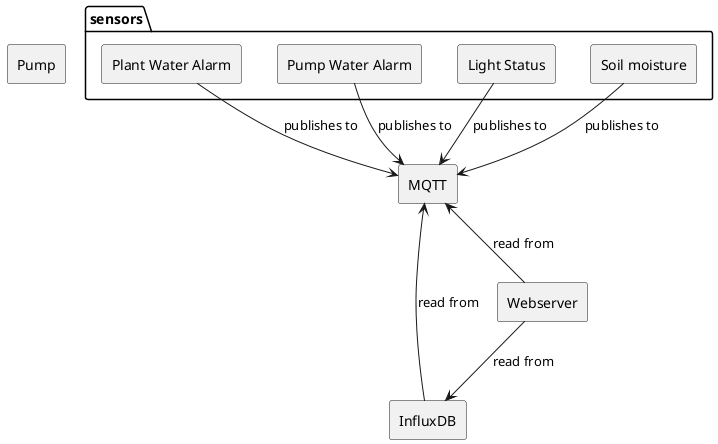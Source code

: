 @startuml
' Sensors
package sensors {
  rectangle "Plant Water Alarm" as plantwa
  rectangle "Pump Water Alarm" as pumpwa
  rectangle "Light Status" as ls
  rectangle "Soil moisture" as sm
}
' Actuators 
rectangle "Pump" as pump

'Message bus
rectangle "MQTT" as mqtt


'arrows
plantwa --> mqtt : "publishes to"
pumpwa --> mqtt : "publishes to"
ls --> mqtt : "publishes to"
sm --> mqtt : "publishes to"

rectangle "InfluxDB" as influx
rectangle "Webserver" as web

mqtt <-- influx : "read from"
mqtt <-- web : "read from"

web --> influx : "read from"

@enduml
